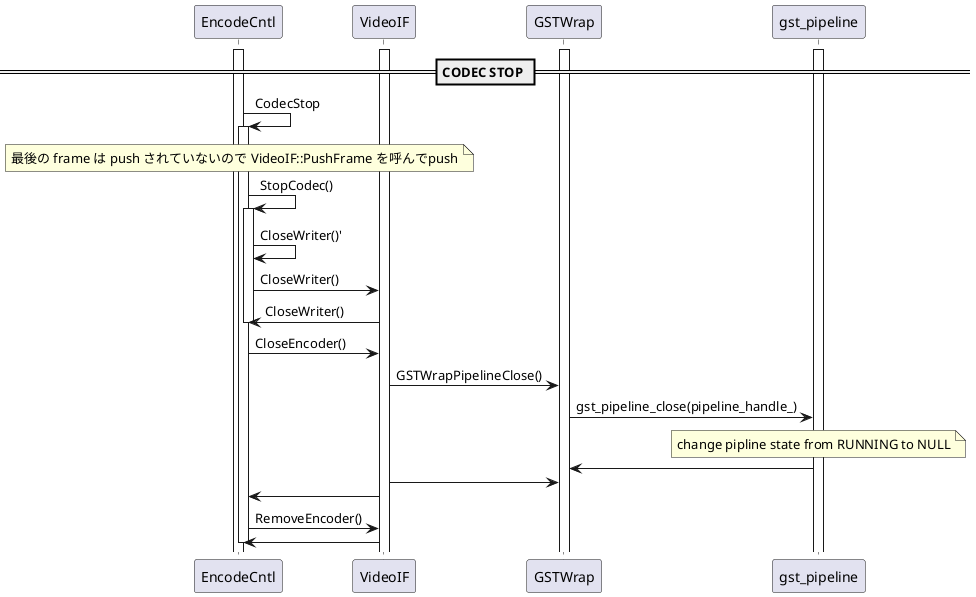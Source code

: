 @startuml
'participant NodeRef
'participant EditCntl
participant EncodeCntl
'participant EncodeCntlThread
'participant thread_function
participant VideoIF
'participant VideoOutput
'participant VideoEncoder
'participant EncoderBase
'participant VideoStreamPacket
participant GSTWrap
participant gst_pipeline

activate EncodeCntl
'activate EncodeCntlThread
activate VideoIF
activate GSTWrap
activate gst_pipeline

== CODEC STOP ==
EncodeCntl -> EncodeCntl : CodecStop
activate EncodeCntl
note over EncodeCntl
最後の frame は push されていないので VideoIF::PushFrame を呼んでpush
end note
EncodeCntl -> EncodeCntl : StopCodec()
activate EncodeCntl
EncodeCntl -> EncodeCntl : CloseWriter()'
EncodeCntl -> VideoIF : CloseWriter()
EncodeCntl <- VideoIF : CloseWriter()
deactivate EncodeCntl
EncodeCntl -> VideoIF : CloseEncoder()
VideoIF -> GSTWrap : GSTWrapPipelineClose()
GSTWrap -> gst_pipeline : gst_pipeline_close(pipeline_handle_)
note over gst_pipeline
change pipline state from RUNNING to NULL
end note
GSTWrap <- gst_pipeline :
VideoIF -> GSTWrap :
EncodeCntl <- VideoIF :
EncodeCntl -> VideoIF : RemoveEncoder()
EncodeCntl <- VideoIF :
deactivate EncodeCntl

@enduml
